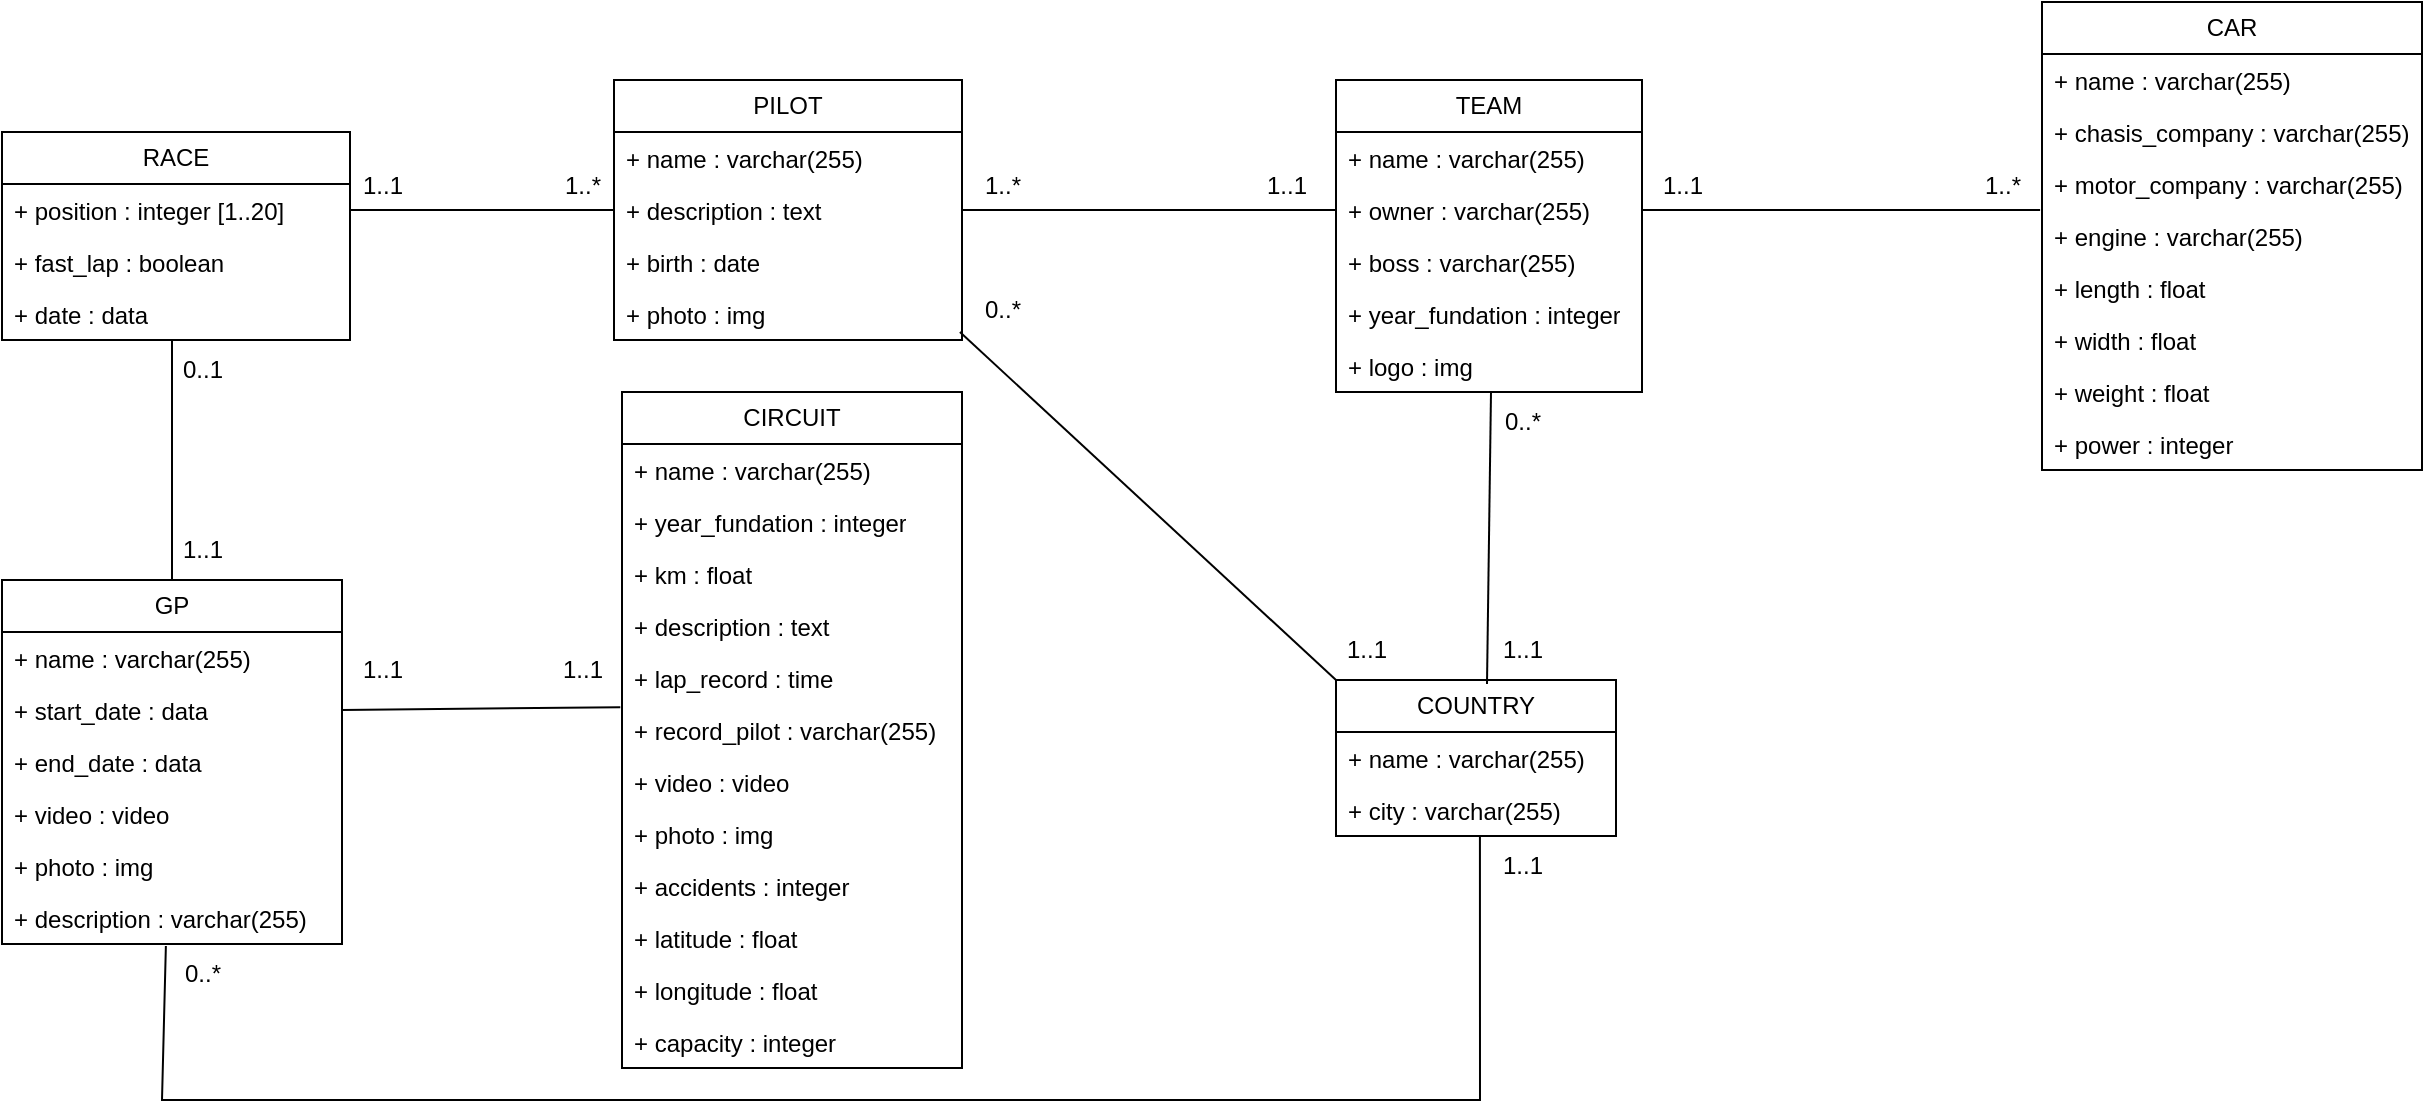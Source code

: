 <mxfile version="24.2.2" type="google">
  <diagram name="Página-1" id="hHAxU0FnQ9WpkkdsugMc">
    <mxGraphModel grid="1" page="1" gridSize="10" guides="1" tooltips="1" connect="1" arrows="1" fold="1" pageScale="1" pageWidth="827" pageHeight="1169" math="0" shadow="0">
      <root>
        <mxCell id="0" />
        <mxCell id="1" parent="0" />
        <mxCell id="bJUq-1Pm2P_x-zqbvY4b-1" value="CIRCUIT" style="swimlane;fontStyle=0;childLayout=stackLayout;horizontal=1;startSize=26;fillColor=none;horizontalStack=0;resizeParent=1;resizeParentMax=0;resizeLast=0;collapsible=1;marginBottom=0;whiteSpace=wrap;html=1;" vertex="1" parent="1">
          <mxGeometry x="370" y="226" width="170" height="338" as="geometry" />
        </mxCell>
        <mxCell id="bJUq-1Pm2P_x-zqbvY4b-2" value="+ name : varchar(255)" style="text;strokeColor=none;fillColor=none;align=left;verticalAlign=top;spacingLeft=4;spacingRight=4;overflow=hidden;rotatable=0;points=[[0,0.5],[1,0.5]];portConstraint=eastwest;whiteSpace=wrap;html=1;" vertex="1" parent="bJUq-1Pm2P_x-zqbvY4b-1">
          <mxGeometry y="26" width="170" height="26" as="geometry" />
        </mxCell>
        <mxCell id="lINz2qQpC5AxLtLwyMuI-27" value="+ year_fundation : integer" style="text;strokeColor=none;fillColor=none;align=left;verticalAlign=top;spacingLeft=4;spacingRight=4;overflow=hidden;rotatable=0;points=[[0,0.5],[1,0.5]];portConstraint=eastwest;whiteSpace=wrap;html=1;" vertex="1" parent="bJUq-1Pm2P_x-zqbvY4b-1">
          <mxGeometry y="52" width="170" height="26" as="geometry" />
        </mxCell>
        <mxCell id="bJUq-1Pm2P_x-zqbvY4b-19" value="+ km : float" style="text;strokeColor=none;fillColor=none;align=left;verticalAlign=top;spacingLeft=4;spacingRight=4;overflow=hidden;rotatable=0;points=[[0,0.5],[1,0.5]];portConstraint=eastwest;whiteSpace=wrap;html=1;" vertex="1" parent="bJUq-1Pm2P_x-zqbvY4b-1">
          <mxGeometry y="78" width="170" height="26" as="geometry" />
        </mxCell>
        <mxCell id="bJUq-1Pm2P_x-zqbvY4b-3" value="+ description : text" style="text;strokeColor=none;fillColor=none;align=left;verticalAlign=top;spacingLeft=4;spacingRight=4;overflow=hidden;rotatable=0;points=[[0,0.5],[1,0.5]];portConstraint=eastwest;whiteSpace=wrap;html=1;" vertex="1" parent="bJUq-1Pm2P_x-zqbvY4b-1">
          <mxGeometry y="104" width="170" height="26" as="geometry" />
        </mxCell>
        <mxCell id="bJUq-1Pm2P_x-zqbvY4b-4" value="+ lap_record : time" style="text;strokeColor=none;fillColor=none;align=left;verticalAlign=top;spacingLeft=4;spacingRight=4;overflow=hidden;rotatable=0;points=[[0,0.5],[1,0.5]];portConstraint=eastwest;whiteSpace=wrap;html=1;" vertex="1" parent="bJUq-1Pm2P_x-zqbvY4b-1">
          <mxGeometry y="130" width="170" height="26" as="geometry" />
        </mxCell>
        <mxCell id="lINz2qQpC5AxLtLwyMuI-12" value="+ record_pilot : varchar(255)" style="text;strokeColor=none;fillColor=none;align=left;verticalAlign=top;spacingLeft=4;spacingRight=4;overflow=hidden;rotatable=0;points=[[0,0.5],[1,0.5]];portConstraint=eastwest;whiteSpace=wrap;html=1;" vertex="1" parent="bJUq-1Pm2P_x-zqbvY4b-1">
          <mxGeometry y="156" width="170" height="26" as="geometry" />
        </mxCell>
        <mxCell id="lINz2qQpC5AxLtLwyMuI-13" value="+ video : video" style="text;strokeColor=none;fillColor=none;align=left;verticalAlign=top;spacingLeft=4;spacingRight=4;overflow=hidden;rotatable=0;points=[[0,0.5],[1,0.5]];portConstraint=eastwest;whiteSpace=wrap;html=1;" vertex="1" parent="bJUq-1Pm2P_x-zqbvY4b-1">
          <mxGeometry y="182" width="170" height="26" as="geometry" />
        </mxCell>
        <mxCell id="lINz2qQpC5AxLtLwyMuI-14" value="+ photo : img" style="text;strokeColor=none;fillColor=none;align=left;verticalAlign=top;spacingLeft=4;spacingRight=4;overflow=hidden;rotatable=0;points=[[0,0.5],[1,0.5]];portConstraint=eastwest;whiteSpace=wrap;html=1;" vertex="1" parent="bJUq-1Pm2P_x-zqbvY4b-1">
          <mxGeometry y="208" width="170" height="26" as="geometry" />
        </mxCell>
        <mxCell id="lINz2qQpC5AxLtLwyMuI-15" value="+ accidents : integer" style="text;strokeColor=none;fillColor=none;align=left;verticalAlign=top;spacingLeft=4;spacingRight=4;overflow=hidden;rotatable=0;points=[[0,0.5],[1,0.5]];portConstraint=eastwest;whiteSpace=wrap;html=1;" vertex="1" parent="bJUq-1Pm2P_x-zqbvY4b-1">
          <mxGeometry y="234" width="170" height="26" as="geometry" />
        </mxCell>
        <mxCell id="lINz2qQpC5AxLtLwyMuI-24" value="+ latitude : float" style="text;strokeColor=none;fillColor=none;align=left;verticalAlign=top;spacingLeft=4;spacingRight=4;overflow=hidden;rotatable=0;points=[[0,0.5],[1,0.5]];portConstraint=eastwest;whiteSpace=wrap;html=1;" vertex="1" parent="bJUq-1Pm2P_x-zqbvY4b-1">
          <mxGeometry y="260" width="170" height="26" as="geometry" />
        </mxCell>
        <mxCell id="lINz2qQpC5AxLtLwyMuI-25" value="+ longitude : float" style="text;strokeColor=none;fillColor=none;align=left;verticalAlign=top;spacingLeft=4;spacingRight=4;overflow=hidden;rotatable=0;points=[[0,0.5],[1,0.5]];portConstraint=eastwest;whiteSpace=wrap;html=1;" vertex="1" parent="bJUq-1Pm2P_x-zqbvY4b-1">
          <mxGeometry y="286" width="170" height="26" as="geometry" />
        </mxCell>
        <mxCell id="lINz2qQpC5AxLtLwyMuI-50" value="+ capacity : integer" style="text;strokeColor=none;fillColor=none;align=left;verticalAlign=top;spacingLeft=4;spacingRight=4;overflow=hidden;rotatable=0;points=[[0,0.5],[1,0.5]];portConstraint=eastwest;whiteSpace=wrap;html=1;" vertex="1" parent="bJUq-1Pm2P_x-zqbvY4b-1">
          <mxGeometry y="312" width="170" height="26" as="geometry" />
        </mxCell>
        <mxCell id="bJUq-1Pm2P_x-zqbvY4b-5" value="PILOT" style="swimlane;fontStyle=0;childLayout=stackLayout;horizontal=1;startSize=26;fillColor=none;horizontalStack=0;resizeParent=1;resizeParentMax=0;resizeLast=0;collapsible=1;marginBottom=0;whiteSpace=wrap;html=1;" vertex="1" parent="1">
          <mxGeometry x="366" y="70" width="174" height="130" as="geometry" />
        </mxCell>
        <mxCell id="bJUq-1Pm2P_x-zqbvY4b-6" value="+ name : varchar(255)" style="text;strokeColor=none;fillColor=none;align=left;verticalAlign=top;spacingLeft=4;spacingRight=4;overflow=hidden;rotatable=0;points=[[0,0.5],[1,0.5]];portConstraint=eastwest;whiteSpace=wrap;html=1;" vertex="1" parent="bJUq-1Pm2P_x-zqbvY4b-5">
          <mxGeometry y="26" width="174" height="26" as="geometry" />
        </mxCell>
        <mxCell id="lINz2qQpC5AxLtLwyMuI-11" value="+ description : text" style="text;strokeColor=none;fillColor=none;align=left;verticalAlign=top;spacingLeft=4;spacingRight=4;overflow=hidden;rotatable=0;points=[[0,0.5],[1,0.5]];portConstraint=eastwest;whiteSpace=wrap;html=1;" vertex="1" parent="bJUq-1Pm2P_x-zqbvY4b-5">
          <mxGeometry y="52" width="174" height="26" as="geometry" />
        </mxCell>
        <mxCell id="bJUq-1Pm2P_x-zqbvY4b-8" value="+ birth : date" style="text;strokeColor=none;fillColor=none;align=left;verticalAlign=top;spacingLeft=4;spacingRight=4;overflow=hidden;rotatable=0;points=[[0,0.5],[1,0.5]];portConstraint=eastwest;whiteSpace=wrap;html=1;" vertex="1" parent="bJUq-1Pm2P_x-zqbvY4b-5">
          <mxGeometry y="78" width="174" height="26" as="geometry" />
        </mxCell>
        <mxCell id="lINz2qQpC5AxLtLwyMuI-8" value="+ photo : img" style="text;strokeColor=none;fillColor=none;align=left;verticalAlign=top;spacingLeft=4;spacingRight=4;overflow=hidden;rotatable=0;points=[[0,0.5],[1,0.5]];portConstraint=eastwest;whiteSpace=wrap;html=1;" vertex="1" parent="bJUq-1Pm2P_x-zqbvY4b-5">
          <mxGeometry y="104" width="174" height="26" as="geometry" />
        </mxCell>
        <mxCell id="bJUq-1Pm2P_x-zqbvY4b-9" value="TEAM" style="swimlane;fontStyle=0;childLayout=stackLayout;horizontal=1;startSize=26;fillColor=none;horizontalStack=0;resizeParent=1;resizeParentMax=0;resizeLast=0;collapsible=1;marginBottom=0;whiteSpace=wrap;html=1;" vertex="1" parent="1">
          <mxGeometry x="727" y="70" width="153" height="156" as="geometry" />
        </mxCell>
        <mxCell id="bJUq-1Pm2P_x-zqbvY4b-10" value="+ name : varchar(255)" style="text;strokeColor=none;fillColor=none;align=left;verticalAlign=top;spacingLeft=4;spacingRight=4;overflow=hidden;rotatable=0;points=[[0,0.5],[1,0.5]];portConstraint=eastwest;whiteSpace=wrap;html=1;" vertex="1" parent="bJUq-1Pm2P_x-zqbvY4b-9">
          <mxGeometry y="26" width="153" height="26" as="geometry" />
        </mxCell>
        <mxCell id="bJUq-1Pm2P_x-zqbvY4b-11" value="+ owner : varchar(255)" style="text;strokeColor=none;fillColor=none;align=left;verticalAlign=top;spacingLeft=4;spacingRight=4;overflow=hidden;rotatable=0;points=[[0,0.5],[1,0.5]];portConstraint=eastwest;whiteSpace=wrap;html=1;" vertex="1" parent="bJUq-1Pm2P_x-zqbvY4b-9">
          <mxGeometry y="52" width="153" height="26" as="geometry" />
        </mxCell>
        <mxCell id="bJUq-1Pm2P_x-zqbvY4b-12" value="+ boss : varchar(255)" style="text;strokeColor=none;fillColor=none;align=left;verticalAlign=top;spacingLeft=4;spacingRight=4;overflow=hidden;rotatable=0;points=[[0,0.5],[1,0.5]];portConstraint=eastwest;whiteSpace=wrap;html=1;" vertex="1" parent="bJUq-1Pm2P_x-zqbvY4b-9">
          <mxGeometry y="78" width="153" height="26" as="geometry" />
        </mxCell>
        <mxCell id="lINz2qQpC5AxLtLwyMuI-6" value="+ year_fundation : integer" style="text;strokeColor=none;fillColor=none;align=left;verticalAlign=top;spacingLeft=4;spacingRight=4;overflow=hidden;rotatable=0;points=[[0,0.5],[1,0.5]];portConstraint=eastwest;whiteSpace=wrap;html=1;" vertex="1" parent="bJUq-1Pm2P_x-zqbvY4b-9">
          <mxGeometry y="104" width="153" height="26" as="geometry" />
        </mxCell>
        <mxCell id="qrvBZZ-TgpYNpKbifF-b-2" value="+ logo : img" style="text;strokeColor=none;fillColor=none;align=left;verticalAlign=top;spacingLeft=4;spacingRight=4;overflow=hidden;rotatable=0;points=[[0,0.5],[1,0.5]];portConstraint=eastwest;whiteSpace=wrap;html=1;" vertex="1" parent="bJUq-1Pm2P_x-zqbvY4b-9">
          <mxGeometry y="130" width="153" height="26" as="geometry" />
        </mxCell>
        <mxCell id="bJUq-1Pm2P_x-zqbvY4b-17" value="GP" style="swimlane;fontStyle=0;childLayout=stackLayout;horizontal=1;startSize=26;fillColor=none;horizontalStack=0;resizeParent=1;resizeParentMax=0;resizeLast=0;collapsible=1;marginBottom=0;whiteSpace=wrap;html=1;" vertex="1" parent="1">
          <mxGeometry x="60" y="320" width="170" height="182" as="geometry" />
        </mxCell>
        <mxCell id="bJUq-1Pm2P_x-zqbvY4b-18" value="+ name : varchar(255)" style="text;strokeColor=none;fillColor=none;align=left;verticalAlign=top;spacingLeft=4;spacingRight=4;overflow=hidden;rotatable=0;points=[[0,0.5],[1,0.5]];portConstraint=eastwest;whiteSpace=wrap;html=1;" vertex="1" parent="bJUq-1Pm2P_x-zqbvY4b-17">
          <mxGeometry y="26" width="170" height="26" as="geometry" />
        </mxCell>
        <mxCell id="bJUq-1Pm2P_x-zqbvY4b-45" value="+ start_date : data" style="text;strokeColor=none;fillColor=none;align=left;verticalAlign=top;spacingLeft=4;spacingRight=4;overflow=hidden;rotatable=0;points=[[0,0.5],[1,0.5]];portConstraint=eastwest;whiteSpace=wrap;html=1;" vertex="1" parent="bJUq-1Pm2P_x-zqbvY4b-17">
          <mxGeometry y="52" width="170" height="26" as="geometry" />
        </mxCell>
        <mxCell id="lINz2qQpC5AxLtLwyMuI-49" value="+ end_date : data" style="text;strokeColor=none;fillColor=none;align=left;verticalAlign=top;spacingLeft=4;spacingRight=4;overflow=hidden;rotatable=0;points=[[0,0.5],[1,0.5]];portConstraint=eastwest;whiteSpace=wrap;html=1;" vertex="1" parent="bJUq-1Pm2P_x-zqbvY4b-17">
          <mxGeometry y="78" width="170" height="26" as="geometry" />
        </mxCell>
        <mxCell id="lINz2qQpC5AxLtLwyMuI-9" value="+ video : video" style="text;strokeColor=none;fillColor=none;align=left;verticalAlign=top;spacingLeft=4;spacingRight=4;overflow=hidden;rotatable=0;points=[[0,0.5],[1,0.5]];portConstraint=eastwest;whiteSpace=wrap;html=1;" vertex="1" parent="bJUq-1Pm2P_x-zqbvY4b-17">
          <mxGeometry y="104" width="170" height="26" as="geometry" />
        </mxCell>
        <mxCell id="lINz2qQpC5AxLtLwyMuI-10" value="+ photo : img" style="text;strokeColor=none;fillColor=none;align=left;verticalAlign=top;spacingLeft=4;spacingRight=4;overflow=hidden;rotatable=0;points=[[0,0.5],[1,0.5]];portConstraint=eastwest;whiteSpace=wrap;html=1;" vertex="1" parent="bJUq-1Pm2P_x-zqbvY4b-17">
          <mxGeometry y="130" width="170" height="26" as="geometry" />
        </mxCell>
        <mxCell id="lINz2qQpC5AxLtLwyMuI-16" value="+ description : varchar(255)" style="text;strokeColor=none;fillColor=none;align=left;verticalAlign=top;spacingLeft=4;spacingRight=4;overflow=hidden;rotatable=0;points=[[0,0.5],[1,0.5]];portConstraint=eastwest;whiteSpace=wrap;html=1;" vertex="1" parent="bJUq-1Pm2P_x-zqbvY4b-17">
          <mxGeometry y="156" width="170" height="26" as="geometry" />
        </mxCell>
        <mxCell id="bJUq-1Pm2P_x-zqbvY4b-26" value="" style="endArrow=none;html=1;rounded=0;exitX=1;exitY=0.5;exitDx=0;exitDy=0;entryX=0;entryY=0.5;entryDx=0;entryDy=0;" edge="1" parent="1" target="bJUq-1Pm2P_x-zqbvY4b-11">
          <mxGeometry width="50" height="50" relative="1" as="geometry">
            <mxPoint x="540" y="135" as="sourcePoint" />
            <mxPoint x="590" y="200" as="targetPoint" />
          </mxGeometry>
        </mxCell>
        <mxCell id="lINz2qQpC5AxLtLwyMuI-1" value="COUNTRY" style="swimlane;fontStyle=0;childLayout=stackLayout;horizontal=1;startSize=26;fillColor=none;horizontalStack=0;resizeParent=1;resizeParentMax=0;resizeLast=0;collapsible=1;marginBottom=0;whiteSpace=wrap;html=1;" vertex="1" parent="1">
          <mxGeometry x="727" y="370" width="140" height="78" as="geometry" />
        </mxCell>
        <mxCell id="lINz2qQpC5AxLtLwyMuI-2" value="+ name : varchar(255)" style="text;strokeColor=none;fillColor=none;align=left;verticalAlign=top;spacingLeft=4;spacingRight=4;overflow=hidden;rotatable=0;points=[[0,0.5],[1,0.5]];portConstraint=eastwest;whiteSpace=wrap;html=1;" vertex="1" parent="lINz2qQpC5AxLtLwyMuI-1">
          <mxGeometry y="26" width="140" height="26" as="geometry" />
        </mxCell>
        <mxCell id="lINz2qQpC5AxLtLwyMuI-3" value="+ city : varchar(255)" style="text;strokeColor=none;fillColor=none;align=left;verticalAlign=top;spacingLeft=4;spacingRight=4;overflow=hidden;rotatable=0;points=[[0,0.5],[1,0.5]];portConstraint=eastwest;whiteSpace=wrap;html=1;" vertex="1" parent="lINz2qQpC5AxLtLwyMuI-1">
          <mxGeometry y="52" width="140" height="26" as="geometry" />
        </mxCell>
        <mxCell id="lINz2qQpC5AxLtLwyMuI-18" value="RACE" style="swimlane;fontStyle=0;childLayout=stackLayout;horizontal=1;startSize=26;fillColor=none;horizontalStack=0;resizeParent=1;resizeParentMax=0;resizeLast=0;collapsible=1;marginBottom=0;whiteSpace=wrap;html=1;" vertex="1" parent="1">
          <mxGeometry x="60" y="96" width="174" height="104" as="geometry" />
        </mxCell>
        <mxCell id="lINz2qQpC5AxLtLwyMuI-19" value="+ position : integer [1..20]" style="text;strokeColor=none;fillColor=none;align=left;verticalAlign=top;spacingLeft=4;spacingRight=4;overflow=hidden;rotatable=0;points=[[0,0.5],[1,0.5]];portConstraint=eastwest;whiteSpace=wrap;html=1;" vertex="1" parent="lINz2qQpC5AxLtLwyMuI-18">
          <mxGeometry y="26" width="174" height="26" as="geometry" />
        </mxCell>
        <mxCell id="lINz2qQpC5AxLtLwyMuI-23" value="+ fast_lap : boolean" style="text;strokeColor=none;fillColor=none;align=left;verticalAlign=top;spacingLeft=4;spacingRight=4;overflow=hidden;rotatable=0;points=[[0,0.5],[1,0.5]];portConstraint=eastwest;whiteSpace=wrap;html=1;" vertex="1" parent="lINz2qQpC5AxLtLwyMuI-18">
          <mxGeometry y="52" width="174" height="26" as="geometry" />
        </mxCell>
        <mxCell id="lINz2qQpC5AxLtLwyMuI-48" value="+ date : data" style="text;strokeColor=none;fillColor=none;align=left;verticalAlign=top;spacingLeft=4;spacingRight=4;overflow=hidden;rotatable=0;points=[[0,0.5],[1,0.5]];portConstraint=eastwest;whiteSpace=wrap;html=1;" vertex="1" parent="lINz2qQpC5AxLtLwyMuI-18">
          <mxGeometry y="78" width="174" height="26" as="geometry" />
        </mxCell>
        <mxCell id="lINz2qQpC5AxLtLwyMuI-26" value="" style="endArrow=none;html=1;rounded=0;exitX=1;exitY=0.5;exitDx=0;exitDy=0;entryX=0;entryY=0.5;entryDx=0;entryDy=0;" edge="1" parent="1" source="lINz2qQpC5AxLtLwyMuI-19" target="lINz2qQpC5AxLtLwyMuI-11">
          <mxGeometry width="50" height="50" relative="1" as="geometry">
            <mxPoint x="280" y="160" as="sourcePoint" />
            <mxPoint x="330" y="110" as="targetPoint" />
          </mxGeometry>
        </mxCell>
        <mxCell id="lINz2qQpC5AxLtLwyMuI-28" value="" style="endArrow=none;html=1;rounded=0;exitX=0.5;exitY=0;exitDx=0;exitDy=0;" edge="1" parent="1" source="bJUq-1Pm2P_x-zqbvY4b-17">
          <mxGeometry width="50" height="50" relative="1" as="geometry">
            <mxPoint x="120" y="290" as="sourcePoint" />
            <mxPoint x="145" y="200" as="targetPoint" />
          </mxGeometry>
        </mxCell>
        <mxCell id="lINz2qQpC5AxLtLwyMuI-29" value="" style="endArrow=none;html=1;rounded=0;exitX=0.5;exitY=0;exitDx=0;exitDy=0;entryX=0.5;entryY=1;entryDx=0;entryDy=0;entryPerimeter=0;" edge="1" parent="1">
          <mxGeometry width="50" height="50" relative="1" as="geometry">
            <mxPoint x="802.5" y="372" as="sourcePoint" />
            <mxPoint x="804.5" y="226" as="targetPoint" />
          </mxGeometry>
        </mxCell>
        <mxCell id="lINz2qQpC5AxLtLwyMuI-30" value="" style="endArrow=none;html=1;rounded=0;exitX=0.994;exitY=0.846;exitDx=0;exitDy=0;exitPerimeter=0;entryX=0;entryY=0;entryDx=0;entryDy=0;" edge="1" parent="1" source="lINz2qQpC5AxLtLwyMuI-8" target="lINz2qQpC5AxLtLwyMuI-1">
          <mxGeometry width="50" height="50" relative="1" as="geometry">
            <mxPoint x="630" y="310" as="sourcePoint" />
            <mxPoint x="680" y="260" as="targetPoint" />
          </mxGeometry>
        </mxCell>
        <mxCell id="lINz2qQpC5AxLtLwyMuI-32" value="" style="endArrow=none;html=1;rounded=0;exitX=0.482;exitY=1.038;exitDx=0;exitDy=0;entryX=0.514;entryY=1;entryDx=0;entryDy=0;entryPerimeter=0;exitPerimeter=0;" edge="1" parent="1" source="lINz2qQpC5AxLtLwyMuI-16" target="lINz2qQpC5AxLtLwyMuI-3">
          <mxGeometry width="50" height="50" relative="1" as="geometry">
            <mxPoint x="630" y="470" as="sourcePoint" />
            <mxPoint x="680" y="420" as="targetPoint" />
            <Array as="points">
              <mxPoint x="140" y="580" />
              <mxPoint x="470" y="580" />
              <mxPoint x="799" y="580" />
            </Array>
          </mxGeometry>
        </mxCell>
        <mxCell id="lINz2qQpC5AxLtLwyMuI-33" value="" style="endArrow=none;html=1;rounded=0;entryX=-0.005;entryY=0.062;entryDx=0;entryDy=0;exitX=1;exitY=0.5;exitDx=0;exitDy=0;entryPerimeter=0;" edge="1" parent="1" source="bJUq-1Pm2P_x-zqbvY4b-45" target="lINz2qQpC5AxLtLwyMuI-12">
          <mxGeometry width="50" height="50" relative="1" as="geometry">
            <mxPoint x="300" y="360" as="sourcePoint" />
            <mxPoint x="330" y="370" as="targetPoint" />
            <Array as="points" />
          </mxGeometry>
        </mxCell>
        <mxCell id="lINz2qQpC5AxLtLwyMuI-34" value="1..1" style="text;html=1;align=center;verticalAlign=middle;resizable=0;points=[];autosize=1;strokeColor=none;fillColor=none;" vertex="1" parent="1">
          <mxGeometry x="682" y="108" width="40" height="30" as="geometry" />
        </mxCell>
        <mxCell id="lINz2qQpC5AxLtLwyMuI-35" value="1..*" style="text;html=1;align=center;verticalAlign=middle;resizable=0;points=[];autosize=1;strokeColor=none;fillColor=none;" vertex="1" parent="1">
          <mxGeometry x="540" y="108" width="40" height="30" as="geometry" />
        </mxCell>
        <mxCell id="lINz2qQpC5AxLtLwyMuI-36" value="0..*" style="text;html=1;align=center;verticalAlign=middle;resizable=0;points=[];autosize=1;strokeColor=none;fillColor=none;" vertex="1" parent="1">
          <mxGeometry x="800" y="226" width="40" height="30" as="geometry" />
        </mxCell>
        <mxCell id="lINz2qQpC5AxLtLwyMuI-37" value="1..1" style="text;html=1;align=center;verticalAlign=middle;resizable=0;points=[];autosize=1;strokeColor=none;fillColor=none;" vertex="1" parent="1">
          <mxGeometry x="800" y="340" width="40" height="30" as="geometry" />
        </mxCell>
        <mxCell id="lINz2qQpC5AxLtLwyMuI-38" value="1..1" style="text;html=1;align=center;verticalAlign=middle;resizable=0;points=[];autosize=1;strokeColor=none;fillColor=none;" vertex="1" parent="1">
          <mxGeometry x="722" y="340" width="40" height="30" as="geometry" />
        </mxCell>
        <mxCell id="lINz2qQpC5AxLtLwyMuI-39" value="1..1" style="text;html=1;align=center;verticalAlign=middle;resizable=0;points=[];autosize=1;strokeColor=none;fillColor=none;" vertex="1" parent="1">
          <mxGeometry x="800" y="448" width="40" height="30" as="geometry" />
        </mxCell>
        <mxCell id="lINz2qQpC5AxLtLwyMuI-40" value="0..*" style="text;html=1;align=center;verticalAlign=middle;resizable=0;points=[];autosize=1;strokeColor=none;fillColor=none;" vertex="1" parent="1">
          <mxGeometry x="540" y="170" width="40" height="30" as="geometry" />
        </mxCell>
        <mxCell id="lINz2qQpC5AxLtLwyMuI-41" value="0..*" style="text;html=1;align=center;verticalAlign=middle;resizable=0;points=[];autosize=1;strokeColor=none;fillColor=none;" vertex="1" parent="1">
          <mxGeometry x="140" y="502" width="40" height="30" as="geometry" />
        </mxCell>
        <mxCell id="lINz2qQpC5AxLtLwyMuI-42" value="1..1" style="text;html=1;align=center;verticalAlign=middle;resizable=0;points=[];autosize=1;strokeColor=none;fillColor=none;" vertex="1" parent="1">
          <mxGeometry x="330" y="350" width="40" height="30" as="geometry" />
        </mxCell>
        <mxCell id="lINz2qQpC5AxLtLwyMuI-43" value="1..1" style="text;html=1;align=center;verticalAlign=middle;resizable=0;points=[];autosize=1;strokeColor=none;fillColor=none;" vertex="1" parent="1">
          <mxGeometry x="230" y="350" width="40" height="30" as="geometry" />
        </mxCell>
        <mxCell id="lINz2qQpC5AxLtLwyMuI-44" value="1..1" style="text;html=1;align=center;verticalAlign=middle;resizable=0;points=[];autosize=1;strokeColor=none;fillColor=none;" vertex="1" parent="1">
          <mxGeometry x="140" y="290" width="40" height="30" as="geometry" />
        </mxCell>
        <mxCell id="lINz2qQpC5AxLtLwyMuI-45" value="0..1" style="text;html=1;align=center;verticalAlign=middle;resizable=0;points=[];autosize=1;strokeColor=none;fillColor=none;" vertex="1" parent="1">
          <mxGeometry x="140" y="200" width="40" height="30" as="geometry" />
        </mxCell>
        <mxCell id="lINz2qQpC5AxLtLwyMuI-46" value="1..*" style="text;html=1;align=center;verticalAlign=middle;resizable=0;points=[];autosize=1;strokeColor=none;fillColor=none;" vertex="1" parent="1">
          <mxGeometry x="330" y="108" width="40" height="30" as="geometry" />
        </mxCell>
        <mxCell id="lINz2qQpC5AxLtLwyMuI-47" value="1..1" style="text;html=1;align=center;verticalAlign=middle;resizable=0;points=[];autosize=1;strokeColor=none;fillColor=none;" vertex="1" parent="1">
          <mxGeometry x="230" y="108" width="40" height="30" as="geometry" />
        </mxCell>
        <mxCell id="ndj3jJloaqsHFxAfU_43-1" value="CAR" style="swimlane;fontStyle=0;childLayout=stackLayout;horizontal=1;startSize=26;fillColor=none;horizontalStack=0;resizeParent=1;resizeParentMax=0;resizeLast=0;collapsible=1;marginBottom=0;whiteSpace=wrap;html=1;" vertex="1" parent="1">
          <mxGeometry x="1080" y="31" width="190" height="234" as="geometry" />
        </mxCell>
        <mxCell id="ndj3jJloaqsHFxAfU_43-2" value="+ name : varchar(255)" style="text;strokeColor=none;fillColor=none;align=left;verticalAlign=top;spacingLeft=4;spacingRight=4;overflow=hidden;rotatable=0;points=[[0,0.5],[1,0.5]];portConstraint=eastwest;whiteSpace=wrap;html=1;" vertex="1" parent="ndj3jJloaqsHFxAfU_43-1">
          <mxGeometry y="26" width="190" height="26" as="geometry" />
        </mxCell>
        <mxCell id="ndj3jJloaqsHFxAfU_43-3" value="+ chasis_company : varchar(255)" style="text;strokeColor=none;fillColor=none;align=left;verticalAlign=top;spacingLeft=4;spacingRight=4;overflow=hidden;rotatable=0;points=[[0,0.5],[1,0.5]];portConstraint=eastwest;whiteSpace=wrap;html=1;" vertex="1" parent="ndj3jJloaqsHFxAfU_43-1">
          <mxGeometry y="52" width="190" height="26" as="geometry" />
        </mxCell>
        <mxCell id="ndj3jJloaqsHFxAfU_43-4" value="+ motor_company : varchar(255)" style="text;strokeColor=none;fillColor=none;align=left;verticalAlign=top;spacingLeft=4;spacingRight=4;overflow=hidden;rotatable=0;points=[[0,0.5],[1,0.5]];portConstraint=eastwest;whiteSpace=wrap;html=1;" vertex="1" parent="ndj3jJloaqsHFxAfU_43-1">
          <mxGeometry y="78" width="190" height="26" as="geometry" />
        </mxCell>
        <mxCell id="ndj3jJloaqsHFxAfU_43-5" value="+ engine : varchar(255)" style="text;strokeColor=none;fillColor=none;align=left;verticalAlign=top;spacingLeft=4;spacingRight=4;overflow=hidden;rotatable=0;points=[[0,0.5],[1,0.5]];portConstraint=eastwest;whiteSpace=wrap;html=1;" vertex="1" parent="ndj3jJloaqsHFxAfU_43-1">
          <mxGeometry y="104" width="190" height="26" as="geometry" />
        </mxCell>
        <mxCell id="ndj3jJloaqsHFxAfU_43-6" value="+ length : float" style="text;strokeColor=none;fillColor=none;align=left;verticalAlign=top;spacingLeft=4;spacingRight=4;overflow=hidden;rotatable=0;points=[[0,0.5],[1,0.5]];portConstraint=eastwest;whiteSpace=wrap;html=1;" vertex="1" parent="ndj3jJloaqsHFxAfU_43-1">
          <mxGeometry y="130" width="190" height="26" as="geometry" />
        </mxCell>
        <mxCell id="ndj3jJloaqsHFxAfU_43-7" value="+ width : float" style="text;strokeColor=none;fillColor=none;align=left;verticalAlign=top;spacingLeft=4;spacingRight=4;overflow=hidden;rotatable=0;points=[[0,0.5],[1,0.5]];portConstraint=eastwest;whiteSpace=wrap;html=1;" vertex="1" parent="ndj3jJloaqsHFxAfU_43-1">
          <mxGeometry y="156" width="190" height="26" as="geometry" />
        </mxCell>
        <mxCell id="ndj3jJloaqsHFxAfU_43-8" value="+ weight : float" style="text;strokeColor=none;fillColor=none;align=left;verticalAlign=top;spacingLeft=4;spacingRight=4;overflow=hidden;rotatable=0;points=[[0,0.5],[1,0.5]];portConstraint=eastwest;whiteSpace=wrap;html=1;" vertex="1" parent="ndj3jJloaqsHFxAfU_43-1">
          <mxGeometry y="182" width="190" height="26" as="geometry" />
        </mxCell>
        <mxCell id="ndj3jJloaqsHFxAfU_43-9" value="+ power : integer" style="text;strokeColor=none;fillColor=none;align=left;verticalAlign=top;spacingLeft=4;spacingRight=4;overflow=hidden;rotatable=0;points=[[0,0.5],[1,0.5]];portConstraint=eastwest;whiteSpace=wrap;html=1;" vertex="1" parent="ndj3jJloaqsHFxAfU_43-1">
          <mxGeometry y="208" width="190" height="26" as="geometry" />
        </mxCell>
        <mxCell id="ndj3jJloaqsHFxAfU_43-10" value="" style="endArrow=none;html=1;rounded=0;exitX=1;exitY=0.5;exitDx=0;exitDy=0;entryX=-0.005;entryY=0;entryDx=0;entryDy=0;entryPerimeter=0;" edge="1" parent="1" source="bJUq-1Pm2P_x-zqbvY4b-11" target="ndj3jJloaqsHFxAfU_43-5">
          <mxGeometry width="50" height="50" relative="1" as="geometry">
            <mxPoint x="960" y="160" as="sourcePoint" />
            <mxPoint x="1010" y="110" as="targetPoint" />
          </mxGeometry>
        </mxCell>
        <mxCell id="ndj3jJloaqsHFxAfU_43-11" value="1..1" style="text;html=1;align=center;verticalAlign=middle;resizable=0;points=[];autosize=1;strokeColor=none;fillColor=none;" vertex="1" parent="1">
          <mxGeometry x="880" y="108" width="40" height="30" as="geometry" />
        </mxCell>
        <mxCell id="ndj3jJloaqsHFxAfU_43-12" value="1..*" style="text;html=1;align=center;verticalAlign=middle;resizable=0;points=[];autosize=1;strokeColor=none;fillColor=none;" vertex="1" parent="1">
          <mxGeometry x="1040" y="108" width="40" height="30" as="geometry" />
        </mxCell>
      </root>
    </mxGraphModel>
  </diagram>
</mxfile>
